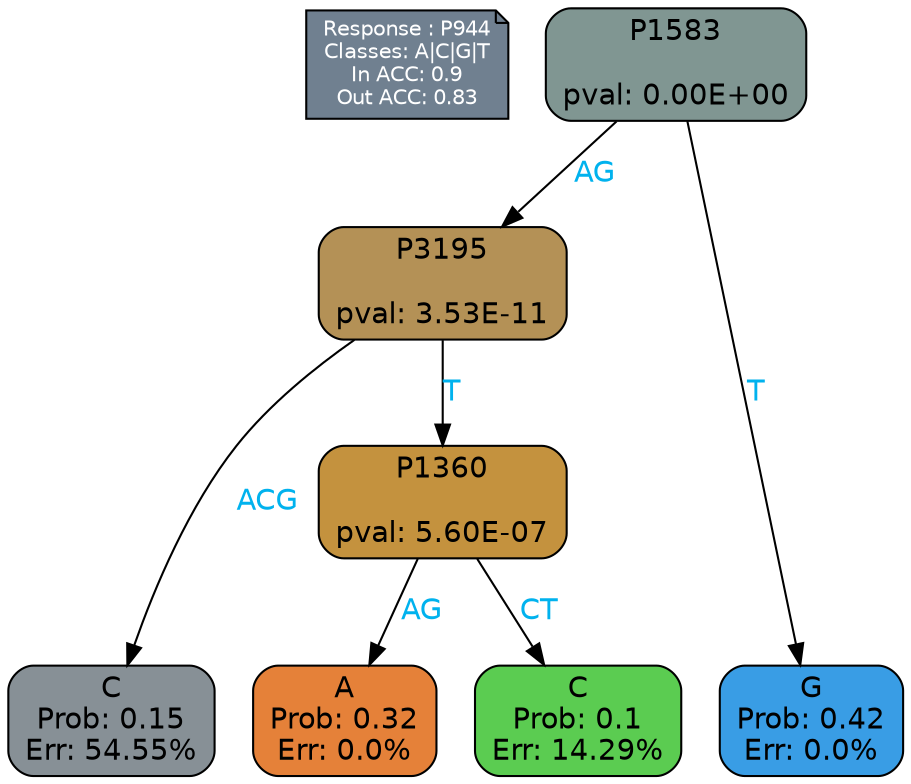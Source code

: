 digraph Tree {
node [shape=box, style="filled, rounded", color="black", fontname=helvetica] ;
graph [ranksep=equally, splines=polylines, bgcolor=transparent, dpi=600] ;
edge [fontname=helvetica] ;
LEGEND [label="Response : P944
Classes: A|C|G|T
In ACC: 0.9
Out ACC: 0.83
",shape=note,align=left,style=filled,fillcolor="slategray",fontcolor="white",fontsize=10];1 [label="P1583

pval: 0.00E+00", fillcolor="#809692"] ;
2 [label="P3195

pval: 3.53E-11", fillcolor="#b49156"] ;
3 [label="C
Prob: 0.15
Err: 54.55%", fillcolor="#879096"] ;
4 [label="P1360

pval: 5.60E-07", fillcolor="#c4923e"] ;
5 [label="A
Prob: 0.32
Err: 0.0%", fillcolor="#e58139"] ;
6 [label="C
Prob: 0.1
Err: 14.29%", fillcolor="#5bcc51"] ;
7 [label="G
Prob: 0.42
Err: 0.0%", fillcolor="#399de5"] ;
1 -> 2 [label="AG",fontcolor=deepskyblue2] ;
1 -> 7 [label="T",fontcolor=deepskyblue2] ;
2 -> 3 [label="ACG",fontcolor=deepskyblue2] ;
2 -> 4 [label="T",fontcolor=deepskyblue2] ;
4 -> 5 [label="AG",fontcolor=deepskyblue2] ;
4 -> 6 [label="CT",fontcolor=deepskyblue2] ;
{rank = same; 3;5;6;7;}{rank = same; LEGEND;1;}}